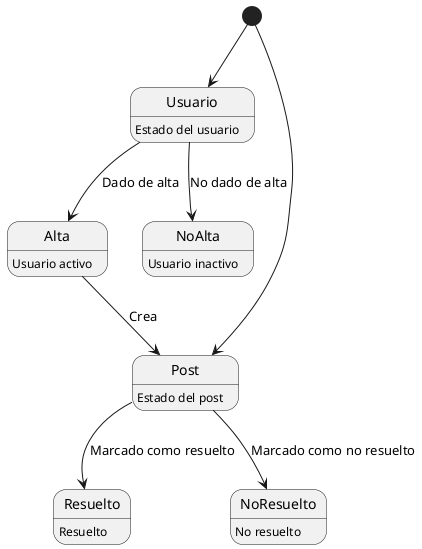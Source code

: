 @startuml
[*] --> Usuario
Usuario : Estado del usuario
Usuario --> Alta : Dado de alta
Usuario --> NoAlta : No dado de alta
Alta : Usuario activo
NoAlta : Usuario inactivo
[*] --> Post
Alta --> Post: Crea
Post : Estado del post
Post --> Resuelto : Marcado como resuelto
Post --> NoResuelto : Marcado como no resuelto
Resuelto : Resuelto
NoResuelto : No resuelto
@enduml
